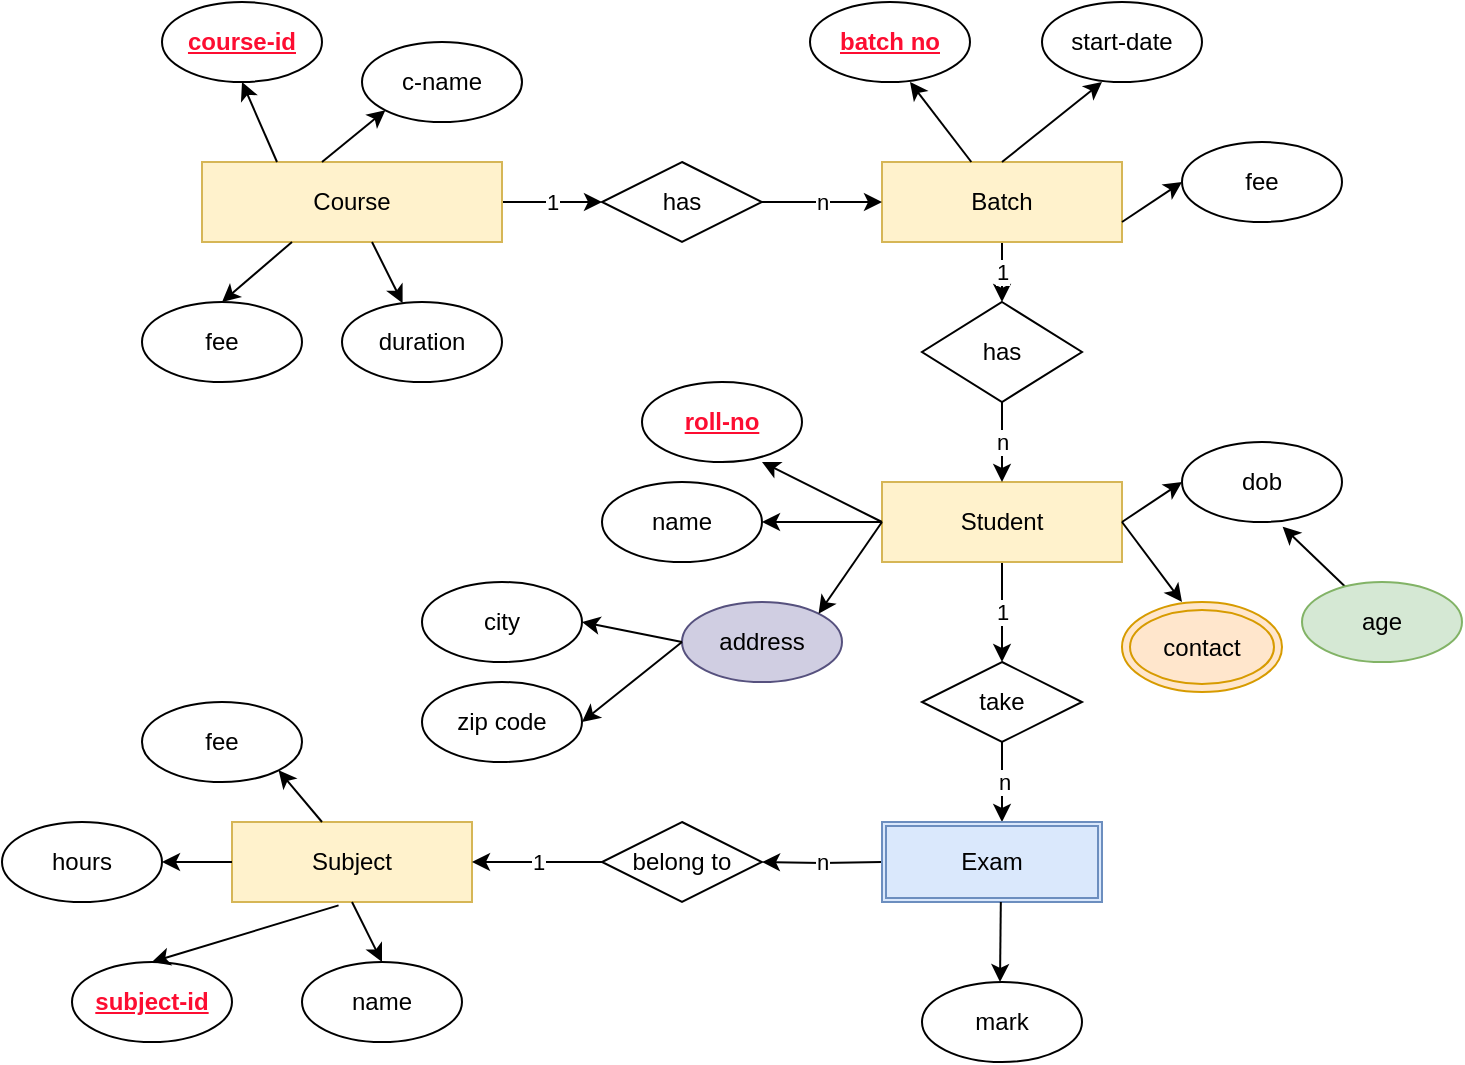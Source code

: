 <mxfile version="21.8.2" type="device">
  <diagram name="Page-1" id="M_gMtdXxiSDekQWsr4mL">
    <mxGraphModel dx="2146" dy="581" grid="1" gridSize="10" guides="1" tooltips="1" connect="1" arrows="1" fold="1" page="1" pageScale="1" pageWidth="827" pageHeight="1169" math="0" shadow="0">
      <root>
        <mxCell id="0" />
        <mxCell id="1" parent="0" />
        <mxCell id="LgE8Rc-_upM41QLlvrgV-5" value="1" style="edgeStyle=orthogonalEdgeStyle;rounded=0;orthogonalLoop=1;jettySize=auto;html=1;" edge="1" parent="1" source="LgE8Rc-_upM41QLlvrgV-1" target="LgE8Rc-_upM41QLlvrgV-3">
          <mxGeometry relative="1" as="geometry" />
        </mxCell>
        <mxCell id="LgE8Rc-_upM41QLlvrgV-1" value="Course" style="rounded=0;whiteSpace=wrap;html=1;fillColor=#fff2cc;strokeColor=#d6b656;" vertex="1" parent="1">
          <mxGeometry x="30" y="80" width="150" height="40" as="geometry" />
        </mxCell>
        <mxCell id="LgE8Rc-_upM41QLlvrgV-8" value="1" style="edgeStyle=orthogonalEdgeStyle;rounded=0;orthogonalLoop=1;jettySize=auto;html=1;" edge="1" parent="1" source="LgE8Rc-_upM41QLlvrgV-2" target="LgE8Rc-_upM41QLlvrgV-7">
          <mxGeometry relative="1" as="geometry" />
        </mxCell>
        <mxCell id="LgE8Rc-_upM41QLlvrgV-2" value="Batch" style="rounded=0;whiteSpace=wrap;html=1;fillColor=#fff2cc;strokeColor=#d6b656;" vertex="1" parent="1">
          <mxGeometry x="370" y="80" width="120" height="40" as="geometry" />
        </mxCell>
        <mxCell id="LgE8Rc-_upM41QLlvrgV-4" value="n" style="edgeStyle=orthogonalEdgeStyle;rounded=0;orthogonalLoop=1;jettySize=auto;html=1;" edge="1" parent="1" source="LgE8Rc-_upM41QLlvrgV-3" target="LgE8Rc-_upM41QLlvrgV-2">
          <mxGeometry relative="1" as="geometry" />
        </mxCell>
        <mxCell id="LgE8Rc-_upM41QLlvrgV-3" value="has" style="rhombus;whiteSpace=wrap;html=1;" vertex="1" parent="1">
          <mxGeometry x="230" y="80" width="80" height="40" as="geometry" />
        </mxCell>
        <mxCell id="LgE8Rc-_upM41QLlvrgV-13" value="1" style="edgeStyle=orthogonalEdgeStyle;rounded=0;orthogonalLoop=1;jettySize=auto;html=1;" edge="1" parent="1" source="LgE8Rc-_upM41QLlvrgV-6" target="LgE8Rc-_upM41QLlvrgV-12">
          <mxGeometry relative="1" as="geometry" />
        </mxCell>
        <mxCell id="LgE8Rc-_upM41QLlvrgV-6" value="Student" style="rounded=0;whiteSpace=wrap;html=1;fillColor=#fff2cc;strokeColor=#d6b656;" vertex="1" parent="1">
          <mxGeometry x="370" y="240" width="120" height="40" as="geometry" />
        </mxCell>
        <mxCell id="LgE8Rc-_upM41QLlvrgV-9" value="n" style="edgeStyle=orthogonalEdgeStyle;rounded=0;orthogonalLoop=1;jettySize=auto;html=1;" edge="1" parent="1" source="LgE8Rc-_upM41QLlvrgV-7" target="LgE8Rc-_upM41QLlvrgV-6">
          <mxGeometry relative="1" as="geometry" />
        </mxCell>
        <mxCell id="LgE8Rc-_upM41QLlvrgV-7" value="has" style="rhombus;whiteSpace=wrap;html=1;" vertex="1" parent="1">
          <mxGeometry x="390" y="150" width="80" height="50" as="geometry" />
        </mxCell>
        <mxCell id="LgE8Rc-_upM41QLlvrgV-17" value="n" style="edgeStyle=orthogonalEdgeStyle;rounded=0;orthogonalLoop=1;jettySize=auto;html=1;" edge="1" parent="1" target="LgE8Rc-_upM41QLlvrgV-15">
          <mxGeometry relative="1" as="geometry">
            <mxPoint x="370" y="430" as="sourcePoint" />
          </mxGeometry>
        </mxCell>
        <mxCell id="LgE8Rc-_upM41QLlvrgV-11" value="Subject" style="rounded=0;whiteSpace=wrap;html=1;fillColor=#fff2cc;strokeColor=#d6b656;" vertex="1" parent="1">
          <mxGeometry x="45" y="410" width="120" height="40" as="geometry" />
        </mxCell>
        <mxCell id="LgE8Rc-_upM41QLlvrgV-14" value="n" style="edgeStyle=orthogonalEdgeStyle;rounded=0;orthogonalLoop=1;jettySize=auto;html=1;" edge="1" parent="1" source="LgE8Rc-_upM41QLlvrgV-12">
          <mxGeometry relative="1" as="geometry">
            <mxPoint x="430" y="410" as="targetPoint" />
          </mxGeometry>
        </mxCell>
        <mxCell id="LgE8Rc-_upM41QLlvrgV-12" value="take" style="rhombus;whiteSpace=wrap;html=1;" vertex="1" parent="1">
          <mxGeometry x="390" y="330" width="80" height="40" as="geometry" />
        </mxCell>
        <mxCell id="LgE8Rc-_upM41QLlvrgV-16" value="1" style="edgeStyle=orthogonalEdgeStyle;rounded=0;orthogonalLoop=1;jettySize=auto;html=1;" edge="1" parent="1" source="LgE8Rc-_upM41QLlvrgV-15" target="LgE8Rc-_upM41QLlvrgV-11">
          <mxGeometry relative="1" as="geometry" />
        </mxCell>
        <mxCell id="LgE8Rc-_upM41QLlvrgV-15" value="belong to" style="rhombus;whiteSpace=wrap;html=1;" vertex="1" parent="1">
          <mxGeometry x="230" y="410" width="80" height="40" as="geometry" />
        </mxCell>
        <mxCell id="LgE8Rc-_upM41QLlvrgV-18" value="course-id" style="ellipse;whiteSpace=wrap;html=1;fontStyle=5;labelBackgroundColor=default;fontColor=#fd0d31;" vertex="1" parent="1">
          <mxGeometry x="10" width="80" height="40" as="geometry" />
        </mxCell>
        <mxCell id="LgE8Rc-_upM41QLlvrgV-19" value="c-name" style="ellipse;whiteSpace=wrap;html=1;" vertex="1" parent="1">
          <mxGeometry x="110" y="20" width="80" height="40" as="geometry" />
        </mxCell>
        <mxCell id="LgE8Rc-_upM41QLlvrgV-20" value="fee" style="ellipse;whiteSpace=wrap;html=1;" vertex="1" parent="1">
          <mxGeometry y="150" width="80" height="40" as="geometry" />
        </mxCell>
        <mxCell id="LgE8Rc-_upM41QLlvrgV-21" value="duration" style="ellipse;whiteSpace=wrap;html=1;" vertex="1" parent="1">
          <mxGeometry x="100" y="150" width="80" height="40" as="geometry" />
        </mxCell>
        <mxCell id="LgE8Rc-_upM41QLlvrgV-25" value="" style="endArrow=classic;html=1;rounded=0;exitX=0.25;exitY=0;exitDx=0;exitDy=0;" edge="1" parent="1" source="LgE8Rc-_upM41QLlvrgV-1">
          <mxGeometry width="50" height="50" relative="1" as="geometry">
            <mxPoint y="90" as="sourcePoint" />
            <mxPoint x="50" y="40" as="targetPoint" />
          </mxGeometry>
        </mxCell>
        <mxCell id="LgE8Rc-_upM41QLlvrgV-27" value="" style="endArrow=classic;html=1;rounded=0;entryX=0;entryY=1;entryDx=0;entryDy=0;" edge="1" parent="1" target="LgE8Rc-_upM41QLlvrgV-19">
          <mxGeometry width="50" height="50" relative="1" as="geometry">
            <mxPoint x="90" y="80" as="sourcePoint" />
            <mxPoint x="60" y="50" as="targetPoint" />
          </mxGeometry>
        </mxCell>
        <mxCell id="LgE8Rc-_upM41QLlvrgV-28" value="" style="endArrow=classic;html=1;rounded=0;" edge="1" parent="1" source="LgE8Rc-_upM41QLlvrgV-1" target="LgE8Rc-_upM41QLlvrgV-21">
          <mxGeometry width="50" height="50" relative="1" as="geometry">
            <mxPoint x="220" y="270" as="sourcePoint" />
            <mxPoint x="270" y="220" as="targetPoint" />
          </mxGeometry>
        </mxCell>
        <mxCell id="LgE8Rc-_upM41QLlvrgV-30" value="" style="endArrow=classic;html=1;rounded=0;exitX=0.5;exitY=0;exitDx=0;exitDy=0;entryX=0.5;entryY=0;entryDx=0;entryDy=0;" edge="1" parent="1" target="LgE8Rc-_upM41QLlvrgV-20">
          <mxGeometry width="50" height="50" relative="1" as="geometry">
            <mxPoint x="75" y="120" as="sourcePoint" />
            <mxPoint x="25" y="170" as="targetPoint" />
          </mxGeometry>
        </mxCell>
        <mxCell id="LgE8Rc-_upM41QLlvrgV-32" value="batch no" style="ellipse;whiteSpace=wrap;html=1;fontStyle=5;labelBackgroundColor=default;fontColor=#fd0d31;" vertex="1" parent="1">
          <mxGeometry x="334" width="80" height="40" as="geometry" />
        </mxCell>
        <mxCell id="LgE8Rc-_upM41QLlvrgV-34" value="" style="endArrow=classic;html=1;rounded=0;" edge="1" parent="1" source="LgE8Rc-_upM41QLlvrgV-2">
          <mxGeometry width="50" height="50" relative="1" as="geometry">
            <mxPoint x="334" y="90" as="sourcePoint" />
            <mxPoint x="384" y="40" as="targetPoint" />
          </mxGeometry>
        </mxCell>
        <mxCell id="LgE8Rc-_upM41QLlvrgV-35" value="fee" style="ellipse;whiteSpace=wrap;html=1;" vertex="1" parent="1">
          <mxGeometry x="520" y="70" width="80" height="40" as="geometry" />
        </mxCell>
        <mxCell id="LgE8Rc-_upM41QLlvrgV-36" value="start-date" style="ellipse;whiteSpace=wrap;html=1;" vertex="1" parent="1">
          <mxGeometry x="450" width="80" height="40" as="geometry" />
        </mxCell>
        <mxCell id="LgE8Rc-_upM41QLlvrgV-38" value="" style="endArrow=classic;html=1;rounded=0;" edge="1" parent="1">
          <mxGeometry width="50" height="50" relative="1" as="geometry">
            <mxPoint x="430" y="80" as="sourcePoint" />
            <mxPoint x="480" y="40" as="targetPoint" />
          </mxGeometry>
        </mxCell>
        <mxCell id="LgE8Rc-_upM41QLlvrgV-39" value="" style="endArrow=classic;html=1;rounded=0;" edge="1" parent="1">
          <mxGeometry width="50" height="50" relative="1" as="geometry">
            <mxPoint x="490" y="110" as="sourcePoint" />
            <mxPoint x="520" y="90" as="targetPoint" />
          </mxGeometry>
        </mxCell>
        <mxCell id="LgE8Rc-_upM41QLlvrgV-40" value="roll-no" style="ellipse;whiteSpace=wrap;html=1;fontStyle=5;labelBackgroundColor=default;fontColor=#fd0d31;" vertex="1" parent="1">
          <mxGeometry x="250" y="190" width="80" height="40" as="geometry" />
        </mxCell>
        <mxCell id="LgE8Rc-_upM41QLlvrgV-41" value="name" style="ellipse;whiteSpace=wrap;html=1;" vertex="1" parent="1">
          <mxGeometry x="230" y="240" width="80" height="40" as="geometry" />
        </mxCell>
        <mxCell id="LgE8Rc-_upM41QLlvrgV-43" value="dob" style="ellipse;whiteSpace=wrap;html=1;" vertex="1" parent="1">
          <mxGeometry x="520" y="220" width="80" height="40" as="geometry" />
        </mxCell>
        <mxCell id="LgE8Rc-_upM41QLlvrgV-44" value="" style="endArrow=classic;html=1;rounded=0;exitX=0;exitY=0.5;exitDx=0;exitDy=0;" edge="1" parent="1" source="LgE8Rc-_upM41QLlvrgV-6">
          <mxGeometry width="50" height="50" relative="1" as="geometry">
            <mxPoint x="260" y="280" as="sourcePoint" />
            <mxPoint x="310" y="230" as="targetPoint" />
          </mxGeometry>
        </mxCell>
        <mxCell id="LgE8Rc-_upM41QLlvrgV-45" value="" style="endArrow=classic;html=1;rounded=0;exitX=0;exitY=0.5;exitDx=0;exitDy=0;" edge="1" parent="1" source="LgE8Rc-_upM41QLlvrgV-6" target="LgE8Rc-_upM41QLlvrgV-41">
          <mxGeometry width="50" height="50" relative="1" as="geometry">
            <mxPoint x="360" y="270" as="sourcePoint" />
            <mxPoint x="320" y="240" as="targetPoint" />
          </mxGeometry>
        </mxCell>
        <mxCell id="LgE8Rc-_upM41QLlvrgV-49" value="address" style="ellipse;whiteSpace=wrap;html=1;fillColor=#d0cee2;strokeColor=#56517e;" vertex="1" parent="1">
          <mxGeometry x="270" y="300" width="80" height="40" as="geometry" />
        </mxCell>
        <mxCell id="LgE8Rc-_upM41QLlvrgV-50" value="" style="endArrow=classic;html=1;rounded=0;entryX=1;entryY=0;entryDx=0;entryDy=0;" edge="1" parent="1" target="LgE8Rc-_upM41QLlvrgV-49">
          <mxGeometry width="50" height="50" relative="1" as="geometry">
            <mxPoint x="370" y="260" as="sourcePoint" />
            <mxPoint x="320" y="273" as="targetPoint" />
          </mxGeometry>
        </mxCell>
        <mxCell id="LgE8Rc-_upM41QLlvrgV-51" value="city" style="ellipse;whiteSpace=wrap;html=1;" vertex="1" parent="1">
          <mxGeometry x="140" y="290" width="80" height="40" as="geometry" />
        </mxCell>
        <mxCell id="LgE8Rc-_upM41QLlvrgV-52" value="zip code" style="ellipse;whiteSpace=wrap;html=1;" vertex="1" parent="1">
          <mxGeometry x="140" y="340" width="80" height="40" as="geometry" />
        </mxCell>
        <mxCell id="LgE8Rc-_upM41QLlvrgV-53" value="" style="endArrow=classic;html=1;rounded=0;exitX=0;exitY=0.5;exitDx=0;exitDy=0;" edge="1" parent="1" source="LgE8Rc-_upM41QLlvrgV-49">
          <mxGeometry width="50" height="50" relative="1" as="geometry">
            <mxPoint x="280" y="340" as="sourcePoint" />
            <mxPoint x="220" y="310" as="targetPoint" />
          </mxGeometry>
        </mxCell>
        <mxCell id="LgE8Rc-_upM41QLlvrgV-54" value="" style="endArrow=classic;html=1;rounded=0;exitX=0;exitY=0.5;exitDx=0;exitDy=0;" edge="1" parent="1" source="LgE8Rc-_upM41QLlvrgV-49">
          <mxGeometry width="50" height="50" relative="1" as="geometry">
            <mxPoint x="280" y="390" as="sourcePoint" />
            <mxPoint x="220" y="360" as="targetPoint" />
          </mxGeometry>
        </mxCell>
        <mxCell id="LgE8Rc-_upM41QLlvrgV-56" value="" style="endArrow=classic;html=1;rounded=0;" edge="1" parent="1">
          <mxGeometry width="50" height="50" relative="1" as="geometry">
            <mxPoint x="490" y="260" as="sourcePoint" />
            <mxPoint x="520" y="300" as="targetPoint" />
          </mxGeometry>
        </mxCell>
        <mxCell id="LgE8Rc-_upM41QLlvrgV-57" value="contact" style="ellipse;shape=doubleEllipse;whiteSpace=wrap;html=1;fillColor=#ffe6cc;strokeColor=#d79b00;" vertex="1" parent="1">
          <mxGeometry x="490" y="300" width="80" height="45" as="geometry" />
        </mxCell>
        <mxCell id="LgE8Rc-_upM41QLlvrgV-59" value="Exam" style="shape=ext;double=1;rounded=0;whiteSpace=wrap;html=1;fillColor=#dae8fc;strokeColor=#6c8ebf;" vertex="1" parent="1">
          <mxGeometry x="370" y="410" width="110" height="40" as="geometry" />
        </mxCell>
        <mxCell id="LgE8Rc-_upM41QLlvrgV-60" value="subject-id" style="ellipse;whiteSpace=wrap;html=1;fontStyle=5;labelBackgroundColor=default;fontColor=#fd0d31;" vertex="1" parent="1">
          <mxGeometry x="-35" y="480" width="80" height="40" as="geometry" />
        </mxCell>
        <mxCell id="LgE8Rc-_upM41QLlvrgV-61" value="" style="endArrow=classic;html=1;rounded=0;" edge="1" parent="1">
          <mxGeometry width="50" height="50" relative="1" as="geometry">
            <mxPoint x="490" y="260" as="sourcePoint" />
            <mxPoint x="520" y="240" as="targetPoint" />
          </mxGeometry>
        </mxCell>
        <mxCell id="LgE8Rc-_upM41QLlvrgV-62" value="" style="endArrow=classic;html=1;rounded=0;entryX=0.629;entryY=1.058;entryDx=0;entryDy=0;entryPerimeter=0;" edge="1" parent="1" source="LgE8Rc-_upM41QLlvrgV-42" target="LgE8Rc-_upM41QLlvrgV-43">
          <mxGeometry width="50" height="50" relative="1" as="geometry">
            <mxPoint x="610" y="290" as="sourcePoint" />
            <mxPoint x="590" y="250" as="targetPoint" />
          </mxGeometry>
        </mxCell>
        <mxCell id="LgE8Rc-_upM41QLlvrgV-63" value="" style="endArrow=classic;html=1;rounded=0;" edge="1" parent="1" target="LgE8Rc-_upM41QLlvrgV-42">
          <mxGeometry width="50" height="50" relative="1" as="geometry">
            <mxPoint x="610" y="290" as="sourcePoint" />
            <mxPoint x="590" y="250" as="targetPoint" />
          </mxGeometry>
        </mxCell>
        <mxCell id="LgE8Rc-_upM41QLlvrgV-42" value="age" style="ellipse;whiteSpace=wrap;html=1;fillColor=#d5e8d4;strokeColor=#82b366;" vertex="1" parent="1">
          <mxGeometry x="580" y="290" width="80" height="40" as="geometry" />
        </mxCell>
        <mxCell id="LgE8Rc-_upM41QLlvrgV-64" value="hours" style="ellipse;whiteSpace=wrap;html=1;" vertex="1" parent="1">
          <mxGeometry x="-70" y="410" width="80" height="40" as="geometry" />
        </mxCell>
        <mxCell id="LgE8Rc-_upM41QLlvrgV-65" value="name" style="ellipse;whiteSpace=wrap;html=1;" vertex="1" parent="1">
          <mxGeometry x="80" y="480" width="80" height="40" as="geometry" />
        </mxCell>
        <mxCell id="LgE8Rc-_upM41QLlvrgV-66" value="fee" style="ellipse;whiteSpace=wrap;html=1;" vertex="1" parent="1">
          <mxGeometry y="350" width="80" height="40" as="geometry" />
        </mxCell>
        <mxCell id="LgE8Rc-_upM41QLlvrgV-67" value="" style="endArrow=classic;html=1;rounded=0;entryX=1;entryY=1;entryDx=0;entryDy=0;" edge="1" parent="1" target="LgE8Rc-_upM41QLlvrgV-66">
          <mxGeometry width="50" height="50" relative="1" as="geometry">
            <mxPoint x="90" y="410" as="sourcePoint" />
            <mxPoint x="140" y="360" as="targetPoint" />
          </mxGeometry>
        </mxCell>
        <mxCell id="LgE8Rc-_upM41QLlvrgV-68" value="" style="endArrow=classic;html=1;rounded=0;entryX=1;entryY=0.5;entryDx=0;entryDy=0;exitX=0;exitY=0.5;exitDx=0;exitDy=0;" edge="1" parent="1" source="LgE8Rc-_upM41QLlvrgV-11" target="LgE8Rc-_upM41QLlvrgV-64">
          <mxGeometry width="50" height="50" relative="1" as="geometry">
            <mxPoint x="100" y="420" as="sourcePoint" />
            <mxPoint x="78" y="394" as="targetPoint" />
          </mxGeometry>
        </mxCell>
        <mxCell id="LgE8Rc-_upM41QLlvrgV-71" value="" style="endArrow=classic;html=1;rounded=0;entryX=0.5;entryY=0;entryDx=0;entryDy=0;exitX=0.444;exitY=1.042;exitDx=0;exitDy=0;exitPerimeter=0;" edge="1" parent="1" source="LgE8Rc-_upM41QLlvrgV-11" target="LgE8Rc-_upM41QLlvrgV-60">
          <mxGeometry width="50" height="50" relative="1" as="geometry">
            <mxPoint x="80" y="450" as="sourcePoint" />
            <mxPoint x="130" y="400" as="targetPoint" />
          </mxGeometry>
        </mxCell>
        <mxCell id="LgE8Rc-_upM41QLlvrgV-72" value="" style="endArrow=classic;html=1;rounded=0;entryX=0.5;entryY=0;entryDx=0;entryDy=0;exitX=0.5;exitY=1;exitDx=0;exitDy=0;" edge="1" parent="1" source="LgE8Rc-_upM41QLlvrgV-11" target="LgE8Rc-_upM41QLlvrgV-65">
          <mxGeometry width="50" height="50" relative="1" as="geometry">
            <mxPoint x="90" y="460" as="sourcePoint" />
            <mxPoint x="15" y="490" as="targetPoint" />
          </mxGeometry>
        </mxCell>
        <mxCell id="LgE8Rc-_upM41QLlvrgV-73" value="mark" style="ellipse;whiteSpace=wrap;html=1;" vertex="1" parent="1">
          <mxGeometry x="390" y="490" width="80" height="40" as="geometry" />
        </mxCell>
        <mxCell id="LgE8Rc-_upM41QLlvrgV-74" value="" style="endArrow=classic;html=1;rounded=0;" edge="1" parent="1">
          <mxGeometry width="50" height="50" relative="1" as="geometry">
            <mxPoint x="429.41" y="450" as="sourcePoint" />
            <mxPoint x="429" y="490" as="targetPoint" />
          </mxGeometry>
        </mxCell>
      </root>
    </mxGraphModel>
  </diagram>
</mxfile>
